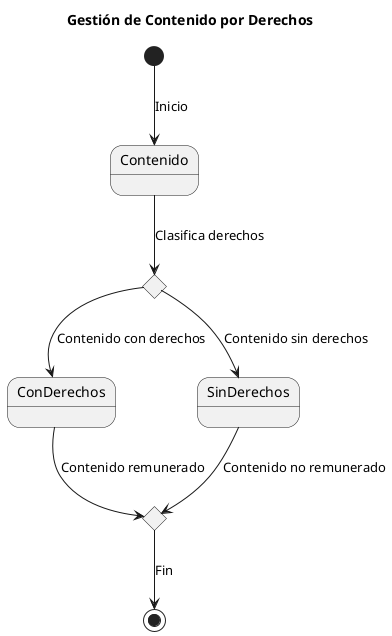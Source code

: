 @startuml
title Gestión de Contenido por Derechos
state c1 <<choice>>
state c2 <<choice>>

[*] --> Contenido : Inicio
Contenido --> c1 : Clasifica derechos
c1 --> ConDerechos : Contenido con derechos
c1 --> SinDerechos : Contenido sin derechos
ConDerechos --> c2 : Contenido remunerado
SinDerechos --> c2 : Contenido no remunerado
c2 --> [*] : Fin
@enduml
